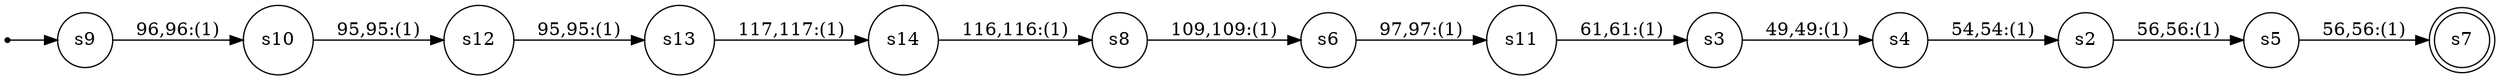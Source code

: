 
      digraph G {
        rankdir=LR;
        init [shape=point];
        node [shape = doublecircle];
        s7
        node [shape = circle];
        init -> s9;
        s14 -> s8 [label = "116,116:(1)"]
        s13 -> s14 [label = "117,117:(1)"]
        s12 -> s13 [label = "95,95:(1)"]
        s11 -> s3 [label = "61,61:(1)"]
        s10 -> s12 [label = "95,95:(1)"]
        s9 -> s10 [label = "96,96:(1)"]
        s8 -> s6 [label = "109,109:(1)"]
        s6 -> s11 [label = "97,97:(1)"]
        s5 -> s7 [label = "56,56:(1)"]
        s4 -> s2 [label = "54,54:(1)"]
        s3 -> s4 [label = "49,49:(1)"]
        s2 -> s5 [label = "56,56:(1)"]}